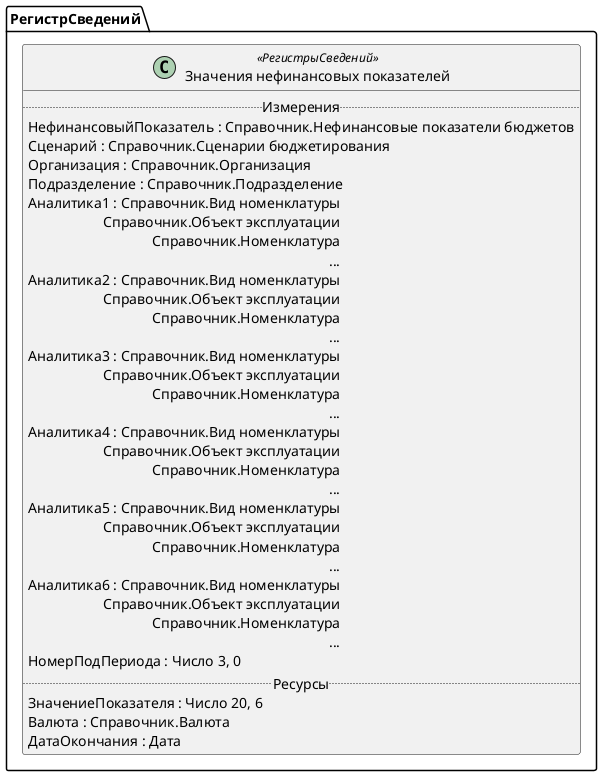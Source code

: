 ﻿@startuml ЗначенияНефинансовыхПоказателей
'!include templates.wsd
'..\include templates.wsd
class РегистрСведений.ЗначенияНефинансовыхПоказателей as "Значения нефинансовых показателей" <<РегистрыСведений>>
{
..Измерения..
НефинансовыйПоказатель : Справочник.Нефинансовые показатели бюджетов
Сценарий : Справочник.Сценарии бюджетирования
Организация : Справочник.Организация
Подразделение : Справочник.Подразделение
Аналитика1 : Справочник.Вид номенклатуры\rСправочник.Объект эксплуатации\rСправочник.Номенклатура\r...
Аналитика2 : Справочник.Вид номенклатуры\rСправочник.Объект эксплуатации\rСправочник.Номенклатура\r...
Аналитика3 : Справочник.Вид номенклатуры\rСправочник.Объект эксплуатации\rСправочник.Номенклатура\r...
Аналитика4 : Справочник.Вид номенклатуры\rСправочник.Объект эксплуатации\rСправочник.Номенклатура\r...
Аналитика5 : Справочник.Вид номенклатуры\rСправочник.Объект эксплуатации\rСправочник.Номенклатура\r...
Аналитика6 : Справочник.Вид номенклатуры\rСправочник.Объект эксплуатации\rСправочник.Номенклатура\r...
НомерПодПериода : Число 3, 0
..Ресурсы..
ЗначениеПоказателя : Число 20, 6
Валюта : Справочник.Валюта
ДатаОкончания : Дата
}
@enduml
